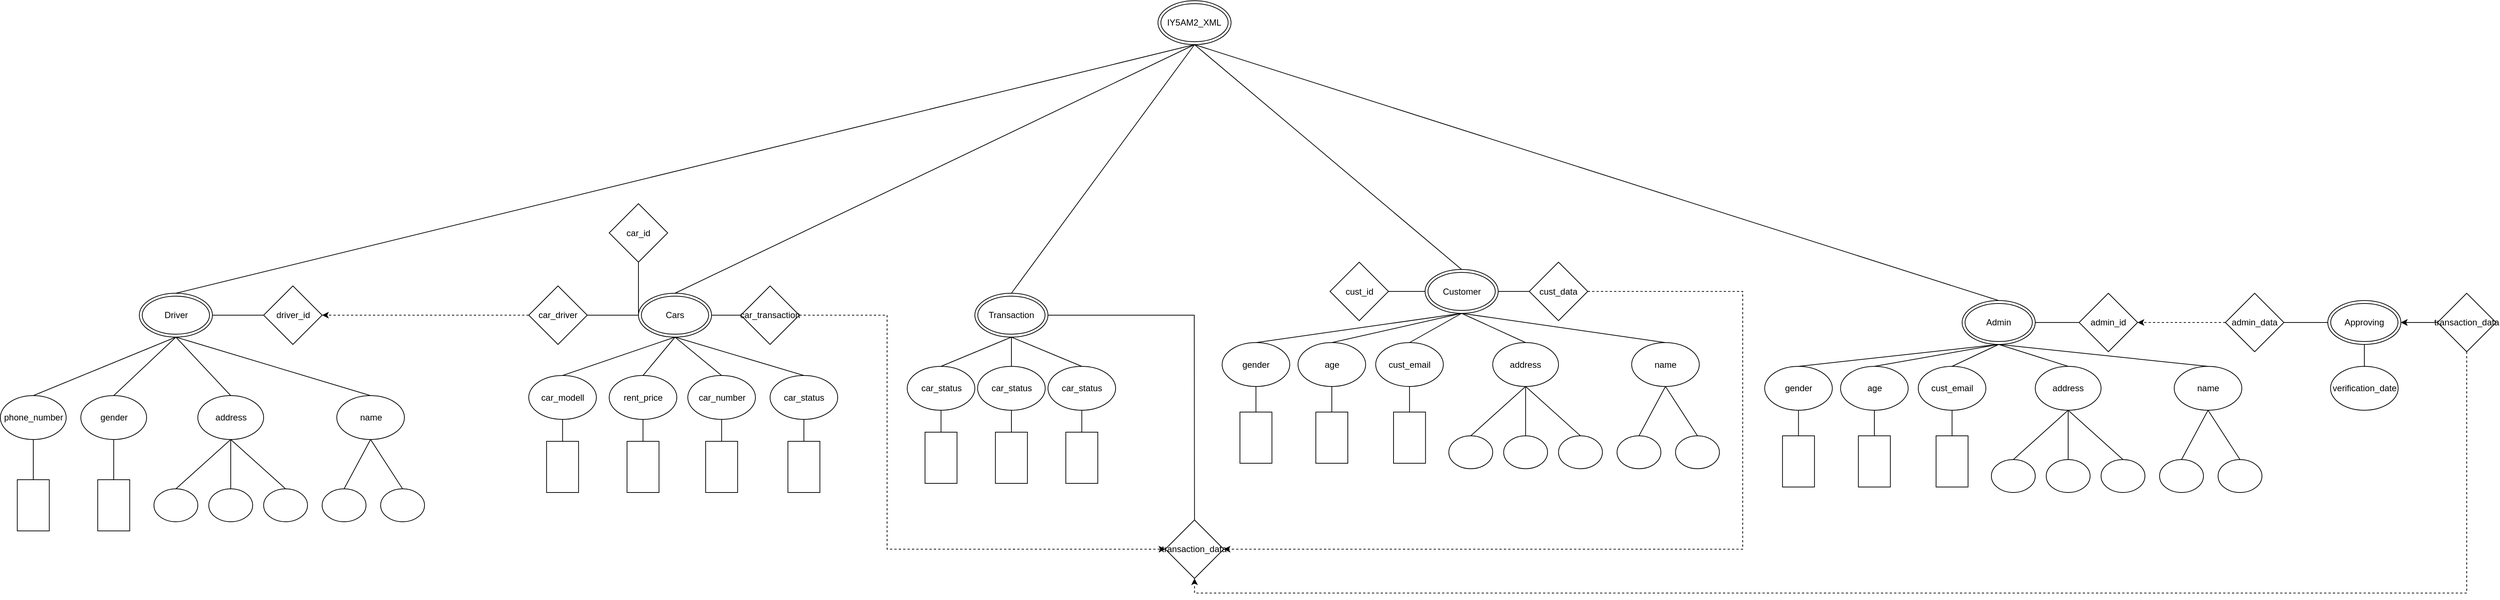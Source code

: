 <mxfile version="22.0.8" type="device">
  <diagram name="1 oldal" id="1VU_W7MMBEGvv-ph0R7t">
    <mxGraphModel dx="2607" dy="1455" grid="1" gridSize="10" guides="1" tooltips="1" connect="1" arrows="1" fold="1" page="1" pageScale="1" pageWidth="1800" pageHeight="1500" math="0" shadow="0">
      <root>
        <mxCell id="0" />
        <mxCell id="1" parent="0" />
        <mxCell id="7nE0LP9qghIU5HuD1sIE-1" value="IY5AM2_XML" style="ellipse;shape=doubleEllipse;whiteSpace=wrap;html=1;" vertex="1" parent="1">
          <mxGeometry x="1650.38" y="40" width="100" height="60" as="geometry" />
        </mxCell>
        <mxCell id="7nE0LP9qghIU5HuD1sIE-2" value="Cars" style="ellipse;shape=doubleEllipse;whiteSpace=wrap;html=1;" vertex="1" parent="1">
          <mxGeometry x="940" y="440" width="100" height="60" as="geometry" />
        </mxCell>
        <mxCell id="7nE0LP9qghIU5HuD1sIE-3" value="Driver" style="ellipse;shape=doubleEllipse;whiteSpace=wrap;html=1;" vertex="1" parent="1">
          <mxGeometry x="257.5" y="440" width="100" height="60" as="geometry" />
        </mxCell>
        <mxCell id="7nE0LP9qghIU5HuD1sIE-4" value="Transaction" style="ellipse;shape=doubleEllipse;whiteSpace=wrap;html=1;" vertex="1" parent="1">
          <mxGeometry x="1400" y="440" width="100" height="60" as="geometry" />
        </mxCell>
        <mxCell id="7nE0LP9qghIU5HuD1sIE-5" value="Admin" style="ellipse;shape=doubleEllipse;whiteSpace=wrap;html=1;" vertex="1" parent="1">
          <mxGeometry x="2750" y="450" width="100" height="60" as="geometry" />
        </mxCell>
        <mxCell id="7nE0LP9qghIU5HuD1sIE-6" value="Customer" style="ellipse;shape=doubleEllipse;whiteSpace=wrap;html=1;" vertex="1" parent="1">
          <mxGeometry x="2015.62" y="407.5" width="100" height="60" as="geometry" />
        </mxCell>
        <mxCell id="7nE0LP9qghIU5HuD1sIE-8" value="phone_number" style="ellipse;whiteSpace=wrap;html=1;" vertex="1" parent="1">
          <mxGeometry x="67.5" y="580" width="90" height="60" as="geometry" />
        </mxCell>
        <mxCell id="7nE0LP9qghIU5HuD1sIE-9" value="gender" style="ellipse;whiteSpace=wrap;html=1;" vertex="1" parent="1">
          <mxGeometry x="177.5" y="580" width="90" height="60" as="geometry" />
        </mxCell>
        <mxCell id="7nE0LP9qghIU5HuD1sIE-10" value="address" style="ellipse;whiteSpace=wrap;html=1;" vertex="1" parent="1">
          <mxGeometry x="337.5" y="580" width="90" height="60" as="geometry" />
        </mxCell>
        <mxCell id="7nE0LP9qghIU5HuD1sIE-11" value="name" style="ellipse;whiteSpace=wrap;html=1;" vertex="1" parent="1">
          <mxGeometry x="527.5" y="580" width="92.5" height="60" as="geometry" />
        </mxCell>
        <mxCell id="7nE0LP9qghIU5HuD1sIE-12" value="" style="endArrow=none;html=1;rounded=0;entryX=0.5;entryY=1;entryDx=0;entryDy=0;exitX=0.5;exitY=0;exitDx=0;exitDy=0;" edge="1" parent="1" source="7nE0LP9qghIU5HuD1sIE-8" target="7nE0LP9qghIU5HuD1sIE-3">
          <mxGeometry width="50" height="50" relative="1" as="geometry">
            <mxPoint x="377.5" y="710" as="sourcePoint" />
            <mxPoint x="427.5" y="660" as="targetPoint" />
          </mxGeometry>
        </mxCell>
        <mxCell id="7nE0LP9qghIU5HuD1sIE-13" value="" style="endArrow=none;html=1;rounded=0;entryX=0.5;entryY=1;entryDx=0;entryDy=0;exitX=0.5;exitY=0;exitDx=0;exitDy=0;" edge="1" parent="1" source="7nE0LP9qghIU5HuD1sIE-9" target="7nE0LP9qghIU5HuD1sIE-3">
          <mxGeometry width="50" height="50" relative="1" as="geometry">
            <mxPoint x="377.5" y="710" as="sourcePoint" />
            <mxPoint x="427.5" y="660" as="targetPoint" />
          </mxGeometry>
        </mxCell>
        <mxCell id="7nE0LP9qghIU5HuD1sIE-14" value="" style="endArrow=none;html=1;rounded=0;exitX=0;exitY=0.5;exitDx=0;exitDy=0;entryX=0.5;entryY=1;entryDx=0;entryDy=0;" edge="1" parent="1" source="7nE0LP9qghIU5HuD1sIE-15" target="7nE0LP9qghIU5HuD1sIE-8">
          <mxGeometry width="50" height="50" relative="1" as="geometry">
            <mxPoint x="367.5" y="430" as="sourcePoint" />
            <mxPoint x="417.5" y="380" as="targetPoint" />
          </mxGeometry>
        </mxCell>
        <mxCell id="7nE0LP9qghIU5HuD1sIE-15" value="" style="rounded=0;whiteSpace=wrap;html=1;direction=south;" vertex="1" parent="1">
          <mxGeometry x="90.63" y="695" width="43.75" height="70" as="geometry" />
        </mxCell>
        <mxCell id="7nE0LP9qghIU5HuD1sIE-16" value="" style="rounded=0;whiteSpace=wrap;html=1;direction=south;" vertex="1" parent="1">
          <mxGeometry x="200.63" y="695" width="43.75" height="70" as="geometry" />
        </mxCell>
        <mxCell id="7nE0LP9qghIU5HuD1sIE-17" value="" style="endArrow=none;html=1;rounded=0;entryX=0.5;entryY=1;entryDx=0;entryDy=0;exitX=0;exitY=0.5;exitDx=0;exitDy=0;" edge="1" parent="1" source="7nE0LP9qghIU5HuD1sIE-16" target="7nE0LP9qghIU5HuD1sIE-9">
          <mxGeometry width="50" height="50" relative="1" as="geometry">
            <mxPoint x="217.5" y="700" as="sourcePoint" />
            <mxPoint x="267.5" y="680" as="targetPoint" />
          </mxGeometry>
        </mxCell>
        <mxCell id="7nE0LP9qghIU5HuD1sIE-18" value="" style="ellipse;whiteSpace=wrap;html=1;" vertex="1" parent="1">
          <mxGeometry x="277.5" y="707.5" width="60" height="45" as="geometry" />
        </mxCell>
        <mxCell id="7nE0LP9qghIU5HuD1sIE-19" value="" style="ellipse;whiteSpace=wrap;html=1;" vertex="1" parent="1">
          <mxGeometry x="427.5" y="707.5" width="60" height="45" as="geometry" />
        </mxCell>
        <mxCell id="7nE0LP9qghIU5HuD1sIE-20" value="" style="ellipse;whiteSpace=wrap;html=1;" vertex="1" parent="1">
          <mxGeometry x="507.5" y="707.5" width="60" height="45" as="geometry" />
        </mxCell>
        <mxCell id="7nE0LP9qghIU5HuD1sIE-21" value="" style="ellipse;whiteSpace=wrap;html=1;" vertex="1" parent="1">
          <mxGeometry x="587.5" y="707.5" width="60" height="45" as="geometry" />
        </mxCell>
        <mxCell id="7nE0LP9qghIU5HuD1sIE-23" value="" style="endArrow=none;html=1;rounded=0;entryX=0.5;entryY=1;entryDx=0;entryDy=0;exitX=0.5;exitY=0;exitDx=0;exitDy=0;" edge="1" parent="1" source="7nE0LP9qghIU5HuD1sIE-18" target="7nE0LP9qghIU5HuD1sIE-10">
          <mxGeometry width="50" height="50" relative="1" as="geometry">
            <mxPoint x="437.5" y="800" as="sourcePoint" />
            <mxPoint x="487.5" y="750" as="targetPoint" />
          </mxGeometry>
        </mxCell>
        <mxCell id="7nE0LP9qghIU5HuD1sIE-24" value="driver_id" style="rhombus;whiteSpace=wrap;html=1;" vertex="1" parent="1">
          <mxGeometry x="427.5" y="430" width="80" height="80" as="geometry" />
        </mxCell>
        <mxCell id="7nE0LP9qghIU5HuD1sIE-26" value="" style="endArrow=none;html=1;rounded=0;entryX=0.5;entryY=1;entryDx=0;entryDy=0;exitX=0.5;exitY=0;exitDx=0;exitDy=0;" edge="1" parent="1" source="7nE0LP9qghIU5HuD1sIE-19" target="7nE0LP9qghIU5HuD1sIE-10">
          <mxGeometry width="50" height="50" relative="1" as="geometry">
            <mxPoint x="407.5" y="680" as="sourcePoint" />
            <mxPoint x="457.5" y="630" as="targetPoint" />
          </mxGeometry>
        </mxCell>
        <mxCell id="7nE0LP9qghIU5HuD1sIE-27" value="" style="endArrow=none;html=1;rounded=0;entryX=0.5;entryY=1;entryDx=0;entryDy=0;exitX=0.5;exitY=0;exitDx=0;exitDy=0;" edge="1" parent="1" source="7nE0LP9qghIU5HuD1sIE-33" target="7nE0LP9qghIU5HuD1sIE-10">
          <mxGeometry width="50" height="50" relative="1" as="geometry">
            <mxPoint x="367.5" y="820" as="sourcePoint" />
            <mxPoint x="457.5" y="630" as="targetPoint" />
          </mxGeometry>
        </mxCell>
        <mxCell id="7nE0LP9qghIU5HuD1sIE-28" value="" style="endArrow=none;html=1;rounded=0;entryX=0.5;entryY=1;entryDx=0;entryDy=0;exitX=0.5;exitY=0;exitDx=0;exitDy=0;" edge="1" parent="1" source="7nE0LP9qghIU5HuD1sIE-20" target="7nE0LP9qghIU5HuD1sIE-11">
          <mxGeometry width="50" height="50" relative="1" as="geometry">
            <mxPoint x="387.5" y="680" as="sourcePoint" />
            <mxPoint x="437.5" y="630" as="targetPoint" />
          </mxGeometry>
        </mxCell>
        <mxCell id="7nE0LP9qghIU5HuD1sIE-29" value="" style="endArrow=none;html=1;rounded=0;entryX=0.5;entryY=1;entryDx=0;entryDy=0;exitX=0.5;exitY=0;exitDx=0;exitDy=0;" edge="1" parent="1" source="7nE0LP9qghIU5HuD1sIE-21" target="7nE0LP9qghIU5HuD1sIE-11">
          <mxGeometry width="50" height="50" relative="1" as="geometry">
            <mxPoint x="387.5" y="680" as="sourcePoint" />
            <mxPoint x="577.5" y="660" as="targetPoint" />
          </mxGeometry>
        </mxCell>
        <mxCell id="7nE0LP9qghIU5HuD1sIE-30" value="" style="endArrow=none;html=1;rounded=0;entryX=0.5;entryY=1;entryDx=0;entryDy=0;exitX=0.5;exitY=0;exitDx=0;exitDy=0;" edge="1" parent="1" source="7nE0LP9qghIU5HuD1sIE-10" target="7nE0LP9qghIU5HuD1sIE-3">
          <mxGeometry width="50" height="50" relative="1" as="geometry">
            <mxPoint x="367.5" y="670" as="sourcePoint" />
            <mxPoint x="417.5" y="620" as="targetPoint" />
          </mxGeometry>
        </mxCell>
        <mxCell id="7nE0LP9qghIU5HuD1sIE-31" value="" style="endArrow=none;html=1;rounded=0;entryX=0.5;entryY=0;entryDx=0;entryDy=0;exitX=0.5;exitY=1;exitDx=0;exitDy=0;" edge="1" parent="1" source="7nE0LP9qghIU5HuD1sIE-3" target="7nE0LP9qghIU5HuD1sIE-11">
          <mxGeometry width="50" height="50" relative="1" as="geometry">
            <mxPoint x="377.5" y="680" as="sourcePoint" />
            <mxPoint x="427.5" y="630" as="targetPoint" />
          </mxGeometry>
        </mxCell>
        <mxCell id="7nE0LP9qghIU5HuD1sIE-32" value="" style="endArrow=none;html=1;rounded=0;entryX=1;entryY=0.5;entryDx=0;entryDy=0;exitX=0;exitY=0.5;exitDx=0;exitDy=0;" edge="1" parent="1" source="7nE0LP9qghIU5HuD1sIE-24" target="7nE0LP9qghIU5HuD1sIE-3">
          <mxGeometry width="50" height="50" relative="1" as="geometry">
            <mxPoint x="387.5" y="690" as="sourcePoint" />
            <mxPoint x="437.5" y="640" as="targetPoint" />
          </mxGeometry>
        </mxCell>
        <mxCell id="7nE0LP9qghIU5HuD1sIE-33" value="" style="ellipse;whiteSpace=wrap;html=1;" vertex="1" parent="1">
          <mxGeometry x="352.5" y="707.5" width="60" height="45" as="geometry" />
        </mxCell>
        <mxCell id="7nE0LP9qghIU5HuD1sIE-35" value="car_modell" style="ellipse;whiteSpace=wrap;html=1;" vertex="1" parent="1">
          <mxGeometry x="790" y="552.5" width="92.5" height="60" as="geometry" />
        </mxCell>
        <mxCell id="7nE0LP9qghIU5HuD1sIE-36" value="rent_price" style="ellipse;whiteSpace=wrap;html=1;" vertex="1" parent="1">
          <mxGeometry x="900" y="552.5" width="92.5" height="60" as="geometry" />
        </mxCell>
        <mxCell id="7nE0LP9qghIU5HuD1sIE-37" value="car_number" style="ellipse;whiteSpace=wrap;html=1;" vertex="1" parent="1">
          <mxGeometry x="1007.5" y="552.5" width="92.5" height="60" as="geometry" />
        </mxCell>
        <mxCell id="7nE0LP9qghIU5HuD1sIE-38" value="car_status" style="ellipse;whiteSpace=wrap;html=1;" vertex="1" parent="1">
          <mxGeometry x="1120" y="552.5" width="92.5" height="60" as="geometry" />
        </mxCell>
        <mxCell id="7nE0LP9qghIU5HuD1sIE-39" value="car_id" style="rhombus;whiteSpace=wrap;html=1;" vertex="1" parent="1">
          <mxGeometry x="900" y="317.5" width="80" height="80" as="geometry" />
        </mxCell>
        <mxCell id="7nE0LP9qghIU5HuD1sIE-40" value="" style="endArrow=none;html=1;rounded=0;entryX=0.5;entryY=1;entryDx=0;entryDy=0;exitX=0;exitY=0.5;exitDx=0;exitDy=0;" edge="1" parent="1" source="7nE0LP9qghIU5HuD1sIE-2" target="7nE0LP9qghIU5HuD1sIE-39">
          <mxGeometry width="50" height="50" relative="1" as="geometry">
            <mxPoint x="950" y="590" as="sourcePoint" />
            <mxPoint x="1000" y="540" as="targetPoint" />
          </mxGeometry>
        </mxCell>
        <mxCell id="7nE0LP9qghIU5HuD1sIE-41" value="" style="endArrow=none;html=1;rounded=0;entryX=0.5;entryY=1;entryDx=0;entryDy=0;exitX=0.5;exitY=0;exitDx=0;exitDy=0;" edge="1" parent="1" source="7nE0LP9qghIU5HuD1sIE-35" target="7nE0LP9qghIU5HuD1sIE-2">
          <mxGeometry width="50" height="50" relative="1" as="geometry">
            <mxPoint x="950" y="590" as="sourcePoint" />
            <mxPoint x="1000" y="540" as="targetPoint" />
          </mxGeometry>
        </mxCell>
        <mxCell id="7nE0LP9qghIU5HuD1sIE-42" value="" style="endArrow=none;html=1;rounded=0;entryX=0.5;entryY=1;entryDx=0;entryDy=0;exitX=0.5;exitY=0;exitDx=0;exitDy=0;" edge="1" parent="1" source="7nE0LP9qghIU5HuD1sIE-36" target="7nE0LP9qghIU5HuD1sIE-2">
          <mxGeometry width="50" height="50" relative="1" as="geometry">
            <mxPoint x="950" y="590" as="sourcePoint" />
            <mxPoint x="1000" y="540" as="targetPoint" />
          </mxGeometry>
        </mxCell>
        <mxCell id="7nE0LP9qghIU5HuD1sIE-43" value="" style="endArrow=none;html=1;rounded=0;entryX=0.5;entryY=1;entryDx=0;entryDy=0;exitX=0.5;exitY=0;exitDx=0;exitDy=0;" edge="1" parent="1" source="7nE0LP9qghIU5HuD1sIE-37" target="7nE0LP9qghIU5HuD1sIE-2">
          <mxGeometry width="50" height="50" relative="1" as="geometry">
            <mxPoint x="950" y="590" as="sourcePoint" />
            <mxPoint x="1000" y="540" as="targetPoint" />
          </mxGeometry>
        </mxCell>
        <mxCell id="7nE0LP9qghIU5HuD1sIE-44" value="" style="endArrow=none;html=1;rounded=0;entryX=0.5;entryY=1;entryDx=0;entryDy=0;exitX=0.5;exitY=0;exitDx=0;exitDy=0;" edge="1" parent="1" source="7nE0LP9qghIU5HuD1sIE-38" target="7nE0LP9qghIU5HuD1sIE-2">
          <mxGeometry width="50" height="50" relative="1" as="geometry">
            <mxPoint x="950" y="590" as="sourcePoint" />
            <mxPoint x="1000" y="540" as="targetPoint" />
          </mxGeometry>
        </mxCell>
        <mxCell id="7nE0LP9qghIU5HuD1sIE-46" value="car_status" style="ellipse;whiteSpace=wrap;html=1;" vertex="1" parent="1">
          <mxGeometry x="1307.5" y="540" width="92.5" height="60" as="geometry" />
        </mxCell>
        <mxCell id="7nE0LP9qghIU5HuD1sIE-47" value="car_status" style="ellipse;whiteSpace=wrap;html=1;" vertex="1" parent="1">
          <mxGeometry x="1403.75" y="540" width="92.5" height="60" as="geometry" />
        </mxCell>
        <mxCell id="7nE0LP9qghIU5HuD1sIE-48" value="car_status" style="ellipse;whiteSpace=wrap;html=1;" vertex="1" parent="1">
          <mxGeometry x="1500" y="540" width="92.5" height="60" as="geometry" />
        </mxCell>
        <mxCell id="7nE0LP9qghIU5HuD1sIE-49" value="" style="endArrow=none;html=1;rounded=0;entryX=0.5;entryY=1;entryDx=0;entryDy=0;exitX=0.5;exitY=0;exitDx=0;exitDy=0;" edge="1" parent="1" source="7nE0LP9qghIU5HuD1sIE-46" target="7nE0LP9qghIU5HuD1sIE-4">
          <mxGeometry width="50" height="50" relative="1" as="geometry">
            <mxPoint x="1350" y="590" as="sourcePoint" />
            <mxPoint x="1400" y="540" as="targetPoint" />
          </mxGeometry>
        </mxCell>
        <mxCell id="7nE0LP9qghIU5HuD1sIE-50" value="" style="endArrow=none;html=1;rounded=0;entryX=0.5;entryY=1;entryDx=0;entryDy=0;exitX=0.5;exitY=0;exitDx=0;exitDy=0;" edge="1" parent="1" source="7nE0LP9qghIU5HuD1sIE-47" target="7nE0LP9qghIU5HuD1sIE-4">
          <mxGeometry width="50" height="50" relative="1" as="geometry">
            <mxPoint x="1350" y="590" as="sourcePoint" />
            <mxPoint x="1400" y="540" as="targetPoint" />
          </mxGeometry>
        </mxCell>
        <mxCell id="7nE0LP9qghIU5HuD1sIE-51" value="" style="endArrow=none;html=1;rounded=0;entryX=0.5;entryY=1;entryDx=0;entryDy=0;exitX=0.5;exitY=0;exitDx=0;exitDy=0;" edge="1" parent="1" source="7nE0LP9qghIU5HuD1sIE-48" target="7nE0LP9qghIU5HuD1sIE-4">
          <mxGeometry width="50" height="50" relative="1" as="geometry">
            <mxPoint x="1350" y="590" as="sourcePoint" />
            <mxPoint x="1400" y="540" as="targetPoint" />
          </mxGeometry>
        </mxCell>
        <mxCell id="7nE0LP9qghIU5HuD1sIE-52" value="transaction_data" style="rhombus;whiteSpace=wrap;html=1;" vertex="1" parent="1">
          <mxGeometry x="1660.38" y="750" width="80" height="80" as="geometry" />
        </mxCell>
        <mxCell id="7nE0LP9qghIU5HuD1sIE-53" value="" style="endArrow=none;html=1;rounded=0;entryX=1;entryY=0.5;entryDx=0;entryDy=0;exitX=0.5;exitY=0;exitDx=0;exitDy=0;" edge="1" parent="1" source="7nE0LP9qghIU5HuD1sIE-52" target="7nE0LP9qghIU5HuD1sIE-4">
          <mxGeometry width="50" height="50" relative="1" as="geometry">
            <mxPoint x="1260" y="570" as="sourcePoint" />
            <mxPoint x="1310" y="520" as="targetPoint" />
            <Array as="points">
              <mxPoint x="1700" y="470" />
            </Array>
          </mxGeometry>
        </mxCell>
        <mxCell id="7nE0LP9qghIU5HuD1sIE-54" value="cust_id" style="rhombus;whiteSpace=wrap;html=1;" vertex="1" parent="1">
          <mxGeometry x="1885.62" y="397.5" width="80" height="80" as="geometry" />
        </mxCell>
        <mxCell id="7nE0LP9qghIU5HuD1sIE-55" value="" style="endArrow=none;html=1;rounded=0;entryX=0;entryY=0.5;entryDx=0;entryDy=0;exitX=1;exitY=0.5;exitDx=0;exitDy=0;" edge="1" parent="1" source="7nE0LP9qghIU5HuD1sIE-54" target="7nE0LP9qghIU5HuD1sIE-6">
          <mxGeometry width="50" height="50" relative="1" as="geometry">
            <mxPoint x="1645.62" y="497.5" as="sourcePoint" />
            <mxPoint x="1695.62" y="447.5" as="targetPoint" />
          </mxGeometry>
        </mxCell>
        <mxCell id="7nE0LP9qghIU5HuD1sIE-57" value="age" style="ellipse;whiteSpace=wrap;html=1;" vertex="1" parent="1">
          <mxGeometry x="1841.87" y="507.5" width="92.5" height="60" as="geometry" />
        </mxCell>
        <mxCell id="7nE0LP9qghIU5HuD1sIE-58" value="gender" style="ellipse;whiteSpace=wrap;html=1;" vertex="1" parent="1">
          <mxGeometry x="1738.13" y="507.5" width="92.5" height="60" as="geometry" />
        </mxCell>
        <mxCell id="7nE0LP9qghIU5HuD1sIE-59" value="cust_email" style="ellipse;whiteSpace=wrap;html=1;" vertex="1" parent="1">
          <mxGeometry x="1948.12" y="507.5" width="92.5" height="60" as="geometry" />
        </mxCell>
        <mxCell id="7nE0LP9qghIU5HuD1sIE-60" value="address" style="ellipse;whiteSpace=wrap;html=1;" vertex="1" parent="1">
          <mxGeometry x="2108.12" y="507.5" width="90" height="60" as="geometry" />
        </mxCell>
        <mxCell id="7nE0LP9qghIU5HuD1sIE-61" value="name" style="ellipse;whiteSpace=wrap;html=1;" vertex="1" parent="1">
          <mxGeometry x="2298.12" y="507.5" width="92.5" height="60" as="geometry" />
        </mxCell>
        <mxCell id="7nE0LP9qghIU5HuD1sIE-62" value="" style="ellipse;whiteSpace=wrap;html=1;" vertex="1" parent="1">
          <mxGeometry x="2048.12" y="635" width="60" height="45" as="geometry" />
        </mxCell>
        <mxCell id="7nE0LP9qghIU5HuD1sIE-63" value="" style="ellipse;whiteSpace=wrap;html=1;" vertex="1" parent="1">
          <mxGeometry x="2198.12" y="635" width="60" height="45" as="geometry" />
        </mxCell>
        <mxCell id="7nE0LP9qghIU5HuD1sIE-64" value="" style="ellipse;whiteSpace=wrap;html=1;" vertex="1" parent="1">
          <mxGeometry x="2278.12" y="635" width="60" height="45" as="geometry" />
        </mxCell>
        <mxCell id="7nE0LP9qghIU5HuD1sIE-65" value="" style="ellipse;whiteSpace=wrap;html=1;" vertex="1" parent="1">
          <mxGeometry x="2358.12" y="635" width="60" height="45" as="geometry" />
        </mxCell>
        <mxCell id="7nE0LP9qghIU5HuD1sIE-66" value="" style="endArrow=none;html=1;rounded=0;entryX=0.5;entryY=1;entryDx=0;entryDy=0;exitX=0.5;exitY=0;exitDx=0;exitDy=0;" edge="1" parent="1" source="7nE0LP9qghIU5HuD1sIE-62" target="7nE0LP9qghIU5HuD1sIE-60">
          <mxGeometry width="50" height="50" relative="1" as="geometry">
            <mxPoint x="2168.12" y="727.5" as="sourcePoint" />
            <mxPoint x="2218.12" y="677.5" as="targetPoint" />
          </mxGeometry>
        </mxCell>
        <mxCell id="7nE0LP9qghIU5HuD1sIE-67" value="" style="endArrow=none;html=1;rounded=0;entryX=0.5;entryY=1;entryDx=0;entryDy=0;exitX=0.5;exitY=0;exitDx=0;exitDy=0;" edge="1" parent="1" source="7nE0LP9qghIU5HuD1sIE-63" target="7nE0LP9qghIU5HuD1sIE-60">
          <mxGeometry width="50" height="50" relative="1" as="geometry">
            <mxPoint x="2178.12" y="607.5" as="sourcePoint" />
            <mxPoint x="2228.12" y="557.5" as="targetPoint" />
          </mxGeometry>
        </mxCell>
        <mxCell id="7nE0LP9qghIU5HuD1sIE-68" value="" style="endArrow=none;html=1;rounded=0;entryX=0.5;entryY=1;entryDx=0;entryDy=0;exitX=0.5;exitY=0;exitDx=0;exitDy=0;" edge="1" parent="1" source="7nE0LP9qghIU5HuD1sIE-71" target="7nE0LP9qghIU5HuD1sIE-60">
          <mxGeometry width="50" height="50" relative="1" as="geometry">
            <mxPoint x="2138.12" y="747.5" as="sourcePoint" />
            <mxPoint x="2228.12" y="557.5" as="targetPoint" />
          </mxGeometry>
        </mxCell>
        <mxCell id="7nE0LP9qghIU5HuD1sIE-69" value="" style="endArrow=none;html=1;rounded=0;entryX=0.5;entryY=1;entryDx=0;entryDy=0;exitX=0.5;exitY=0;exitDx=0;exitDy=0;" edge="1" parent="1" source="7nE0LP9qghIU5HuD1sIE-64" target="7nE0LP9qghIU5HuD1sIE-61">
          <mxGeometry width="50" height="50" relative="1" as="geometry">
            <mxPoint x="2158.12" y="607.5" as="sourcePoint" />
            <mxPoint x="2208.12" y="557.5" as="targetPoint" />
          </mxGeometry>
        </mxCell>
        <mxCell id="7nE0LP9qghIU5HuD1sIE-70" value="" style="endArrow=none;html=1;rounded=0;entryX=0.5;entryY=1;entryDx=0;entryDy=0;exitX=0.5;exitY=0;exitDx=0;exitDy=0;" edge="1" parent="1" source="7nE0LP9qghIU5HuD1sIE-65" target="7nE0LP9qghIU5HuD1sIE-61">
          <mxGeometry width="50" height="50" relative="1" as="geometry">
            <mxPoint x="2158.12" y="607.5" as="sourcePoint" />
            <mxPoint x="2348.12" y="587.5" as="targetPoint" />
          </mxGeometry>
        </mxCell>
        <mxCell id="7nE0LP9qghIU5HuD1sIE-71" value="" style="ellipse;whiteSpace=wrap;html=1;" vertex="1" parent="1">
          <mxGeometry x="2123.12" y="635" width="60" height="45" as="geometry" />
        </mxCell>
        <mxCell id="7nE0LP9qghIU5HuD1sIE-72" value="" style="endArrow=none;html=1;rounded=0;entryX=0.5;entryY=1;entryDx=0;entryDy=0;exitX=0.5;exitY=0;exitDx=0;exitDy=0;" edge="1" parent="1" source="7nE0LP9qghIU5HuD1sIE-58" target="7nE0LP9qghIU5HuD1sIE-6">
          <mxGeometry width="50" height="50" relative="1" as="geometry">
            <mxPoint x="1784" y="510" as="sourcePoint" />
            <mxPoint x="2235.62" y="557.5" as="targetPoint" />
          </mxGeometry>
        </mxCell>
        <mxCell id="7nE0LP9qghIU5HuD1sIE-73" value="" style="endArrow=none;html=1;rounded=0;entryX=0.5;entryY=1;entryDx=0;entryDy=0;exitX=0.5;exitY=0;exitDx=0;exitDy=0;" edge="1" parent="1" source="7nE0LP9qghIU5HuD1sIE-57" target="7nE0LP9qghIU5HuD1sIE-6">
          <mxGeometry width="50" height="50" relative="1" as="geometry">
            <mxPoint x="2185.62" y="607.5" as="sourcePoint" />
            <mxPoint x="2235.62" y="557.5" as="targetPoint" />
          </mxGeometry>
        </mxCell>
        <mxCell id="7nE0LP9qghIU5HuD1sIE-74" value="" style="endArrow=none;html=1;rounded=0;entryX=0.5;entryY=1;entryDx=0;entryDy=0;exitX=0.5;exitY=0;exitDx=0;exitDy=0;" edge="1" parent="1" source="7nE0LP9qghIU5HuD1sIE-59" target="7nE0LP9qghIU5HuD1sIE-6">
          <mxGeometry width="50" height="50" relative="1" as="geometry">
            <mxPoint x="2185.62" y="607.5" as="sourcePoint" />
            <mxPoint x="2235.62" y="557.5" as="targetPoint" />
          </mxGeometry>
        </mxCell>
        <mxCell id="7nE0LP9qghIU5HuD1sIE-75" value="" style="endArrow=none;html=1;rounded=0;exitX=0.5;exitY=0;exitDx=0;exitDy=0;entryX=0.5;entryY=1;entryDx=0;entryDy=0;" edge="1" parent="1" source="7nE0LP9qghIU5HuD1sIE-60" target="7nE0LP9qghIU5HuD1sIE-6">
          <mxGeometry width="50" height="50" relative="1" as="geometry">
            <mxPoint x="2148.12" y="667.5" as="sourcePoint" />
            <mxPoint x="2198.12" y="617.5" as="targetPoint" />
          </mxGeometry>
        </mxCell>
        <mxCell id="7nE0LP9qghIU5HuD1sIE-76" value="" style="endArrow=none;html=1;rounded=0;entryX=0.5;entryY=1;entryDx=0;entryDy=0;exitX=0.5;exitY=0;exitDx=0;exitDy=0;" edge="1" parent="1" source="7nE0LP9qghIU5HuD1sIE-61" target="7nE0LP9qghIU5HuD1sIE-6">
          <mxGeometry width="50" height="50" relative="1" as="geometry">
            <mxPoint x="2148.12" y="667.5" as="sourcePoint" />
            <mxPoint x="2198.12" y="617.5" as="targetPoint" />
          </mxGeometry>
        </mxCell>
        <mxCell id="7nE0LP9qghIU5HuD1sIE-77" value="" style="rounded=0;whiteSpace=wrap;html=1;direction=south;" vertex="1" parent="1">
          <mxGeometry x="814.37" y="642.5" width="43.75" height="70" as="geometry" />
        </mxCell>
        <mxCell id="7nE0LP9qghIU5HuD1sIE-78" value="" style="rounded=0;whiteSpace=wrap;html=1;direction=south;" vertex="1" parent="1">
          <mxGeometry x="924.38" y="642.5" width="43.75" height="70" as="geometry" />
        </mxCell>
        <mxCell id="7nE0LP9qghIU5HuD1sIE-79" value="" style="rounded=0;whiteSpace=wrap;html=1;direction=south;" vertex="1" parent="1">
          <mxGeometry x="1031.88" y="642.5" width="43.75" height="70" as="geometry" />
        </mxCell>
        <mxCell id="7nE0LP9qghIU5HuD1sIE-80" value="" style="rounded=0;whiteSpace=wrap;html=1;direction=south;" vertex="1" parent="1">
          <mxGeometry x="1144.38" y="642.5" width="43.75" height="70" as="geometry" />
        </mxCell>
        <mxCell id="7nE0LP9qghIU5HuD1sIE-81" value="" style="rounded=0;whiteSpace=wrap;html=1;direction=south;" vertex="1" parent="1">
          <mxGeometry x="1331.88" y="630" width="43.75" height="70" as="geometry" />
        </mxCell>
        <mxCell id="7nE0LP9qghIU5HuD1sIE-82" value="" style="rounded=0;whiteSpace=wrap;html=1;direction=south;" vertex="1" parent="1">
          <mxGeometry x="1428.13" y="630" width="43.75" height="70" as="geometry" />
        </mxCell>
        <mxCell id="7nE0LP9qghIU5HuD1sIE-83" value="" style="rounded=0;whiteSpace=wrap;html=1;direction=south;" vertex="1" parent="1">
          <mxGeometry x="1524.38" y="630" width="43.75" height="70" as="geometry" />
        </mxCell>
        <mxCell id="7nE0LP9qghIU5HuD1sIE-84" value="" style="endArrow=none;html=1;rounded=0;entryX=0.5;entryY=1;entryDx=0;entryDy=0;exitX=0;exitY=0.5;exitDx=0;exitDy=0;" edge="1" parent="1" source="7nE0LP9qghIU5HuD1sIE-77" target="7nE0LP9qghIU5HuD1sIE-35">
          <mxGeometry width="50" height="50" relative="1" as="geometry">
            <mxPoint x="980" y="812.5" as="sourcePoint" />
            <mxPoint x="1030" y="762.5" as="targetPoint" />
          </mxGeometry>
        </mxCell>
        <mxCell id="7nE0LP9qghIU5HuD1sIE-85" value="" style="endArrow=none;html=1;rounded=0;entryX=0.5;entryY=1;entryDx=0;entryDy=0;exitX=0;exitY=0.5;exitDx=0;exitDy=0;" edge="1" parent="1" source="7nE0LP9qghIU5HuD1sIE-78" target="7nE0LP9qghIU5HuD1sIE-36">
          <mxGeometry width="50" height="50" relative="1" as="geometry">
            <mxPoint x="990" y="822.5" as="sourcePoint" />
            <mxPoint x="1040" y="772.5" as="targetPoint" />
          </mxGeometry>
        </mxCell>
        <mxCell id="7nE0LP9qghIU5HuD1sIE-86" value="" style="endArrow=none;html=1;rounded=0;entryX=0.5;entryY=1;entryDx=0;entryDy=0;exitX=0;exitY=0.5;exitDx=0;exitDy=0;" edge="1" parent="1" source="7nE0LP9qghIU5HuD1sIE-79" target="7nE0LP9qghIU5HuD1sIE-37">
          <mxGeometry width="50" height="50" relative="1" as="geometry">
            <mxPoint x="1000" y="832.5" as="sourcePoint" />
            <mxPoint x="1050" y="782.5" as="targetPoint" />
          </mxGeometry>
        </mxCell>
        <mxCell id="7nE0LP9qghIU5HuD1sIE-87" value="" style="endArrow=none;html=1;rounded=0;entryX=0.5;entryY=1;entryDx=0;entryDy=0;exitX=0;exitY=0.5;exitDx=0;exitDy=0;" edge="1" parent="1" source="7nE0LP9qghIU5HuD1sIE-80" target="7nE0LP9qghIU5HuD1sIE-38">
          <mxGeometry width="50" height="50" relative="1" as="geometry">
            <mxPoint x="1010" y="842.5" as="sourcePoint" />
            <mxPoint x="1060" y="792.5" as="targetPoint" />
          </mxGeometry>
        </mxCell>
        <mxCell id="7nE0LP9qghIU5HuD1sIE-88" value="" style="endArrow=none;html=1;rounded=0;entryX=0.5;entryY=1;entryDx=0;entryDy=0;exitX=0;exitY=0.5;exitDx=0;exitDy=0;" edge="1" parent="1" source="7nE0LP9qghIU5HuD1sIE-81" target="7nE0LP9qghIU5HuD1sIE-46">
          <mxGeometry width="50" height="50" relative="1" as="geometry">
            <mxPoint x="1471.25" y="530" as="sourcePoint" />
            <mxPoint x="1521.25" y="480" as="targetPoint" />
          </mxGeometry>
        </mxCell>
        <mxCell id="7nE0LP9qghIU5HuD1sIE-89" value="" style="endArrow=none;html=1;rounded=0;entryX=0.5;entryY=1;entryDx=0;entryDy=0;exitX=0;exitY=0.5;exitDx=0;exitDy=0;" edge="1" parent="1" source="7nE0LP9qghIU5HuD1sIE-82" target="7nE0LP9qghIU5HuD1sIE-47">
          <mxGeometry width="50" height="50" relative="1" as="geometry">
            <mxPoint x="1481.25" y="540" as="sourcePoint" />
            <mxPoint x="1531.25" y="490" as="targetPoint" />
          </mxGeometry>
        </mxCell>
        <mxCell id="7nE0LP9qghIU5HuD1sIE-90" value="" style="endArrow=none;html=1;rounded=0;entryX=0.5;entryY=1;entryDx=0;entryDy=0;exitX=0;exitY=0.5;exitDx=0;exitDy=0;" edge="1" parent="1" source="7nE0LP9qghIU5HuD1sIE-83" target="7nE0LP9qghIU5HuD1sIE-48">
          <mxGeometry width="50" height="50" relative="1" as="geometry">
            <mxPoint x="1491.25" y="550" as="sourcePoint" />
            <mxPoint x="1541.25" y="500" as="targetPoint" />
          </mxGeometry>
        </mxCell>
        <mxCell id="7nE0LP9qghIU5HuD1sIE-91" value="" style="rounded=0;whiteSpace=wrap;html=1;direction=south;" vertex="1" parent="1">
          <mxGeometry x="1762.5" y="602.5" width="43.75" height="70" as="geometry" />
        </mxCell>
        <mxCell id="7nE0LP9qghIU5HuD1sIE-92" value="" style="rounded=0;whiteSpace=wrap;html=1;direction=south;" vertex="1" parent="1">
          <mxGeometry x="1866.25" y="602.5" width="43.75" height="70" as="geometry" />
        </mxCell>
        <mxCell id="7nE0LP9qghIU5HuD1sIE-93" value="" style="rounded=0;whiteSpace=wrap;html=1;direction=south;" vertex="1" parent="1">
          <mxGeometry x="1972.5" y="602.5" width="43.75" height="70" as="geometry" />
        </mxCell>
        <mxCell id="7nE0LP9qghIU5HuD1sIE-94" value="" style="endArrow=none;html=1;rounded=0;exitX=0;exitY=0.5;exitDx=0;exitDy=0;entryX=0.5;entryY=1;entryDx=0;entryDy=0;" edge="1" parent="1" source="7nE0LP9qghIU5HuD1sIE-91" target="7nE0LP9qghIU5HuD1sIE-58">
          <mxGeometry width="50" height="50" relative="1" as="geometry">
            <mxPoint x="1654.12" y="707.5" as="sourcePoint" />
            <mxPoint x="1750" y="590" as="targetPoint" />
          </mxGeometry>
        </mxCell>
        <mxCell id="7nE0LP9qghIU5HuD1sIE-95" value="" style="endArrow=none;html=1;rounded=0;entryX=0.5;entryY=1;entryDx=0;entryDy=0;exitX=0;exitY=0.5;exitDx=0;exitDy=0;" edge="1" parent="1" source="7nE0LP9qghIU5HuD1sIE-92" target="7nE0LP9qghIU5HuD1sIE-57">
          <mxGeometry width="50" height="50" relative="1" as="geometry">
            <mxPoint x="1664.12" y="717.5" as="sourcePoint" />
            <mxPoint x="1664.12" y="687.5" as="targetPoint" />
          </mxGeometry>
        </mxCell>
        <mxCell id="7nE0LP9qghIU5HuD1sIE-96" value="" style="endArrow=none;html=1;rounded=0;entryX=0.5;entryY=1;entryDx=0;entryDy=0;exitX=0;exitY=0.5;exitDx=0;exitDy=0;" edge="1" parent="1" source="7nE0LP9qghIU5HuD1sIE-93" target="7nE0LP9qghIU5HuD1sIE-59">
          <mxGeometry width="50" height="50" relative="1" as="geometry">
            <mxPoint x="1674.12" y="727.5" as="sourcePoint" />
            <mxPoint x="1674.12" y="697.5" as="targetPoint" />
          </mxGeometry>
        </mxCell>
        <mxCell id="7nE0LP9qghIU5HuD1sIE-97" value="age" style="ellipse;whiteSpace=wrap;html=1;" vertex="1" parent="1">
          <mxGeometry x="2583.75" y="540" width="92.5" height="60" as="geometry" />
        </mxCell>
        <mxCell id="7nE0LP9qghIU5HuD1sIE-98" value="gender" style="ellipse;whiteSpace=wrap;html=1;" vertex="1" parent="1">
          <mxGeometry x="2480" y="540" width="92.5" height="60" as="geometry" />
        </mxCell>
        <mxCell id="7nE0LP9qghIU5HuD1sIE-99" value="cust_email" style="ellipse;whiteSpace=wrap;html=1;" vertex="1" parent="1">
          <mxGeometry x="2690" y="540" width="92.5" height="60" as="geometry" />
        </mxCell>
        <mxCell id="7nE0LP9qghIU5HuD1sIE-100" value="address" style="ellipse;whiteSpace=wrap;html=1;" vertex="1" parent="1">
          <mxGeometry x="2850" y="540" width="90" height="60" as="geometry" />
        </mxCell>
        <mxCell id="7nE0LP9qghIU5HuD1sIE-101" value="name" style="ellipse;whiteSpace=wrap;html=1;" vertex="1" parent="1">
          <mxGeometry x="3040" y="540" width="92.5" height="60" as="geometry" />
        </mxCell>
        <mxCell id="7nE0LP9qghIU5HuD1sIE-102" value="" style="ellipse;whiteSpace=wrap;html=1;" vertex="1" parent="1">
          <mxGeometry x="2790" y="667.5" width="60" height="45" as="geometry" />
        </mxCell>
        <mxCell id="7nE0LP9qghIU5HuD1sIE-103" value="" style="ellipse;whiteSpace=wrap;html=1;" vertex="1" parent="1">
          <mxGeometry x="2940" y="667.5" width="60" height="45" as="geometry" />
        </mxCell>
        <mxCell id="7nE0LP9qghIU5HuD1sIE-104" value="" style="ellipse;whiteSpace=wrap;html=1;" vertex="1" parent="1">
          <mxGeometry x="3020" y="667.5" width="60" height="45" as="geometry" />
        </mxCell>
        <mxCell id="7nE0LP9qghIU5HuD1sIE-105" value="" style="ellipse;whiteSpace=wrap;html=1;" vertex="1" parent="1">
          <mxGeometry x="3100" y="667.5" width="60" height="45" as="geometry" />
        </mxCell>
        <mxCell id="7nE0LP9qghIU5HuD1sIE-106" value="" style="endArrow=none;html=1;rounded=0;entryX=0.5;entryY=1;entryDx=0;entryDy=0;exitX=0.5;exitY=0;exitDx=0;exitDy=0;" edge="1" parent="1" source="7nE0LP9qghIU5HuD1sIE-102" target="7nE0LP9qghIU5HuD1sIE-100">
          <mxGeometry width="50" height="50" relative="1" as="geometry">
            <mxPoint x="2910" y="760" as="sourcePoint" />
            <mxPoint x="2960" y="710" as="targetPoint" />
          </mxGeometry>
        </mxCell>
        <mxCell id="7nE0LP9qghIU5HuD1sIE-107" value="" style="endArrow=none;html=1;rounded=0;entryX=0.5;entryY=1;entryDx=0;entryDy=0;exitX=0.5;exitY=0;exitDx=0;exitDy=0;" edge="1" parent="1" source="7nE0LP9qghIU5HuD1sIE-103" target="7nE0LP9qghIU5HuD1sIE-100">
          <mxGeometry width="50" height="50" relative="1" as="geometry">
            <mxPoint x="2920" y="640" as="sourcePoint" />
            <mxPoint x="2970" y="590" as="targetPoint" />
          </mxGeometry>
        </mxCell>
        <mxCell id="7nE0LP9qghIU5HuD1sIE-108" value="" style="endArrow=none;html=1;rounded=0;entryX=0.5;entryY=1;entryDx=0;entryDy=0;exitX=0.5;exitY=0;exitDx=0;exitDy=0;" edge="1" parent="1" source="7nE0LP9qghIU5HuD1sIE-111" target="7nE0LP9qghIU5HuD1sIE-100">
          <mxGeometry width="50" height="50" relative="1" as="geometry">
            <mxPoint x="2880" y="780" as="sourcePoint" />
            <mxPoint x="2970" y="590" as="targetPoint" />
          </mxGeometry>
        </mxCell>
        <mxCell id="7nE0LP9qghIU5HuD1sIE-109" value="" style="endArrow=none;html=1;rounded=0;entryX=0.5;entryY=1;entryDx=0;entryDy=0;exitX=0.5;exitY=0;exitDx=0;exitDy=0;" edge="1" parent="1" source="7nE0LP9qghIU5HuD1sIE-104" target="7nE0LP9qghIU5HuD1sIE-101">
          <mxGeometry width="50" height="50" relative="1" as="geometry">
            <mxPoint x="2900" y="640" as="sourcePoint" />
            <mxPoint x="2950" y="590" as="targetPoint" />
          </mxGeometry>
        </mxCell>
        <mxCell id="7nE0LP9qghIU5HuD1sIE-110" value="" style="endArrow=none;html=1;rounded=0;entryX=0.5;entryY=1;entryDx=0;entryDy=0;exitX=0.5;exitY=0;exitDx=0;exitDy=0;" edge="1" parent="1" source="7nE0LP9qghIU5HuD1sIE-105" target="7nE0LP9qghIU5HuD1sIE-101">
          <mxGeometry width="50" height="50" relative="1" as="geometry">
            <mxPoint x="2900" y="640" as="sourcePoint" />
            <mxPoint x="3090" y="620" as="targetPoint" />
          </mxGeometry>
        </mxCell>
        <mxCell id="7nE0LP9qghIU5HuD1sIE-111" value="" style="ellipse;whiteSpace=wrap;html=1;" vertex="1" parent="1">
          <mxGeometry x="2865" y="667.5" width="60" height="45" as="geometry" />
        </mxCell>
        <mxCell id="7nE0LP9qghIU5HuD1sIE-112" value="" style="rounded=0;whiteSpace=wrap;html=1;direction=south;" vertex="1" parent="1">
          <mxGeometry x="2504.38" y="635" width="43.75" height="70" as="geometry" />
        </mxCell>
        <mxCell id="7nE0LP9qghIU5HuD1sIE-113" value="" style="rounded=0;whiteSpace=wrap;html=1;direction=south;" vertex="1" parent="1">
          <mxGeometry x="2608.13" y="635" width="43.75" height="70" as="geometry" />
        </mxCell>
        <mxCell id="7nE0LP9qghIU5HuD1sIE-114" value="" style="rounded=0;whiteSpace=wrap;html=1;direction=south;" vertex="1" parent="1">
          <mxGeometry x="2714.38" y="635" width="43.75" height="70" as="geometry" />
        </mxCell>
        <mxCell id="7nE0LP9qghIU5HuD1sIE-115" value="" style="endArrow=none;html=1;rounded=0;entryX=0.5;entryY=1;entryDx=0;entryDy=0;exitX=0;exitY=0.5;exitDx=0;exitDy=0;" edge="1" parent="1" source="7nE0LP9qghIU5HuD1sIE-112" target="7nE0LP9qghIU5HuD1sIE-98">
          <mxGeometry width="50" height="50" relative="1" as="geometry">
            <mxPoint x="2396" y="740" as="sourcePoint" />
            <mxPoint x="2396" y="710" as="targetPoint" />
          </mxGeometry>
        </mxCell>
        <mxCell id="7nE0LP9qghIU5HuD1sIE-116" value="" style="endArrow=none;html=1;rounded=0;entryX=0.5;entryY=1;entryDx=0;entryDy=0;exitX=0;exitY=0.5;exitDx=0;exitDy=0;" edge="1" parent="1" source="7nE0LP9qghIU5HuD1sIE-113" target="7nE0LP9qghIU5HuD1sIE-97">
          <mxGeometry width="50" height="50" relative="1" as="geometry">
            <mxPoint x="2406" y="750" as="sourcePoint" />
            <mxPoint x="2406" y="720" as="targetPoint" />
          </mxGeometry>
        </mxCell>
        <mxCell id="7nE0LP9qghIU5HuD1sIE-117" value="" style="endArrow=none;html=1;rounded=0;entryX=0.5;entryY=1;entryDx=0;entryDy=0;exitX=0;exitY=0.5;exitDx=0;exitDy=0;" edge="1" parent="1" source="7nE0LP9qghIU5HuD1sIE-114" target="7nE0LP9qghIU5HuD1sIE-99">
          <mxGeometry width="50" height="50" relative="1" as="geometry">
            <mxPoint x="2416" y="760" as="sourcePoint" />
            <mxPoint x="2416" y="730" as="targetPoint" />
          </mxGeometry>
        </mxCell>
        <mxCell id="7nE0LP9qghIU5HuD1sIE-118" value="" style="endArrow=none;html=1;rounded=0;entryX=0.5;entryY=1;entryDx=0;entryDy=0;exitX=0.5;exitY=0;exitDx=0;exitDy=0;" edge="1" parent="1" source="7nE0LP9qghIU5HuD1sIE-98" target="7nE0LP9qghIU5HuD1sIE-5">
          <mxGeometry width="50" height="50" relative="1" as="geometry">
            <mxPoint x="2760" y="530" as="sourcePoint" />
            <mxPoint x="2810" y="480" as="targetPoint" />
          </mxGeometry>
        </mxCell>
        <mxCell id="7nE0LP9qghIU5HuD1sIE-119" value="" style="endArrow=none;html=1;rounded=0;entryX=0.5;entryY=1;entryDx=0;entryDy=0;exitX=0.5;exitY=0;exitDx=0;exitDy=0;" edge="1" parent="1" source="7nE0LP9qghIU5HuD1sIE-97" target="7nE0LP9qghIU5HuD1sIE-5">
          <mxGeometry width="50" height="50" relative="1" as="geometry">
            <mxPoint x="2760" y="530" as="sourcePoint" />
            <mxPoint x="2810" y="560" as="targetPoint" />
          </mxGeometry>
        </mxCell>
        <mxCell id="7nE0LP9qghIU5HuD1sIE-120" value="" style="endArrow=none;html=1;rounded=0;entryX=0.5;entryY=1;entryDx=0;entryDy=0;exitX=0.5;exitY=0;exitDx=0;exitDy=0;" edge="1" parent="1" source="7nE0LP9qghIU5HuD1sIE-99" target="7nE0LP9qghIU5HuD1sIE-5">
          <mxGeometry width="50" height="50" relative="1" as="geometry">
            <mxPoint x="2760" y="530" as="sourcePoint" />
            <mxPoint x="2810" y="480" as="targetPoint" />
          </mxGeometry>
        </mxCell>
        <mxCell id="7nE0LP9qghIU5HuD1sIE-121" value="" style="endArrow=none;html=1;rounded=0;entryX=0.5;entryY=1;entryDx=0;entryDy=0;exitX=0.5;exitY=0;exitDx=0;exitDy=0;" edge="1" parent="1" source="7nE0LP9qghIU5HuD1sIE-100" target="7nE0LP9qghIU5HuD1sIE-5">
          <mxGeometry width="50" height="50" relative="1" as="geometry">
            <mxPoint x="2810" y="530" as="sourcePoint" />
            <mxPoint x="2860" y="480" as="targetPoint" />
          </mxGeometry>
        </mxCell>
        <mxCell id="7nE0LP9qghIU5HuD1sIE-122" value="" style="endArrow=none;html=1;rounded=0;entryX=0.5;entryY=0;entryDx=0;entryDy=0;exitX=0.5;exitY=1;exitDx=0;exitDy=0;" edge="1" parent="1" source="7nE0LP9qghIU5HuD1sIE-5" target="7nE0LP9qghIU5HuD1sIE-101">
          <mxGeometry width="50" height="50" relative="1" as="geometry">
            <mxPoint x="2810" y="530" as="sourcePoint" />
            <mxPoint x="2860" y="480" as="targetPoint" />
          </mxGeometry>
        </mxCell>
        <mxCell id="7nE0LP9qghIU5HuD1sIE-123" value="admin_id" style="rhombus;whiteSpace=wrap;html=1;" vertex="1" parent="1">
          <mxGeometry x="2910" y="440" width="80" height="80" as="geometry" />
        </mxCell>
        <mxCell id="7nE0LP9qghIU5HuD1sIE-124" value="" style="endArrow=none;html=1;rounded=0;" edge="1" parent="1">
          <mxGeometry width="50" height="50" relative="1" as="geometry">
            <mxPoint x="2910" y="480" as="sourcePoint" />
            <mxPoint x="2850" y="480" as="targetPoint" />
          </mxGeometry>
        </mxCell>
        <mxCell id="7nE0LP9qghIU5HuD1sIE-125" value="" style="endArrow=none;html=1;rounded=0;entryX=0.5;entryY=1;entryDx=0;entryDy=0;exitX=0.5;exitY=0;exitDx=0;exitDy=0;" edge="1" parent="1" source="7nE0LP9qghIU5HuD1sIE-4" target="7nE0LP9qghIU5HuD1sIE-1">
          <mxGeometry width="50" height="50" relative="1" as="geometry">
            <mxPoint x="1650" y="380" as="sourcePoint" />
            <mxPoint x="1700" y="330" as="targetPoint" />
          </mxGeometry>
        </mxCell>
        <mxCell id="7nE0LP9qghIU5HuD1sIE-126" value="" style="endArrow=none;html=1;rounded=0;entryX=0.5;entryY=1;entryDx=0;entryDy=0;exitX=0.5;exitY=0;exitDx=0;exitDy=0;" edge="1" parent="1" source="7nE0LP9qghIU5HuD1sIE-5" target="7nE0LP9qghIU5HuD1sIE-1">
          <mxGeometry width="50" height="50" relative="1" as="geometry">
            <mxPoint x="1460" y="460" as="sourcePoint" />
            <mxPoint x="1710" y="110" as="targetPoint" />
          </mxGeometry>
        </mxCell>
        <mxCell id="7nE0LP9qghIU5HuD1sIE-127" value="" style="endArrow=none;html=1;rounded=0;entryX=0.5;entryY=1;entryDx=0;entryDy=0;exitX=0.5;exitY=0;exitDx=0;exitDy=0;" edge="1" parent="1" source="7nE0LP9qghIU5HuD1sIE-6" target="7nE0LP9qghIU5HuD1sIE-1">
          <mxGeometry width="50" height="50" relative="1" as="geometry">
            <mxPoint x="1470" y="470" as="sourcePoint" />
            <mxPoint x="1720" y="120" as="targetPoint" />
          </mxGeometry>
        </mxCell>
        <mxCell id="7nE0LP9qghIU5HuD1sIE-128" value="" style="endArrow=none;html=1;rounded=0;entryX=0.5;entryY=1;entryDx=0;entryDy=0;exitX=0.5;exitY=0;exitDx=0;exitDy=0;" edge="1" parent="1" source="7nE0LP9qghIU5HuD1sIE-2" target="7nE0LP9qghIU5HuD1sIE-1">
          <mxGeometry width="50" height="50" relative="1" as="geometry">
            <mxPoint x="1480" y="480" as="sourcePoint" />
            <mxPoint x="1730" y="130" as="targetPoint" />
          </mxGeometry>
        </mxCell>
        <mxCell id="7nE0LP9qghIU5HuD1sIE-129" value="" style="endArrow=none;html=1;rounded=0;entryX=0.5;entryY=1;entryDx=0;entryDy=0;exitX=0.5;exitY=0;exitDx=0;exitDy=0;" edge="1" parent="1" source="7nE0LP9qghIU5HuD1sIE-3" target="7nE0LP9qghIU5HuD1sIE-1">
          <mxGeometry width="50" height="50" relative="1" as="geometry">
            <mxPoint x="1490" y="490" as="sourcePoint" />
            <mxPoint x="1740" y="140" as="targetPoint" />
          </mxGeometry>
        </mxCell>
        <mxCell id="7nE0LP9qghIU5HuD1sIE-134" style="edgeStyle=orthogonalEdgeStyle;rounded=0;orthogonalLoop=1;jettySize=auto;html=1;entryX=0;entryY=0.5;entryDx=0;entryDy=0;dashed=1;" edge="1" parent="1" source="7nE0LP9qghIU5HuD1sIE-130" target="7nE0LP9qghIU5HuD1sIE-52">
          <mxGeometry relative="1" as="geometry">
            <mxPoint x="1280" y="540" as="targetPoint" />
            <Array as="points">
              <mxPoint x="1280" y="470" />
              <mxPoint x="1280" y="790" />
            </Array>
          </mxGeometry>
        </mxCell>
        <mxCell id="7nE0LP9qghIU5HuD1sIE-130" value="car_transaction" style="rhombus;whiteSpace=wrap;html=1;" vertex="1" parent="1">
          <mxGeometry x="1080" y="430" width="80" height="80" as="geometry" />
        </mxCell>
        <mxCell id="7nE0LP9qghIU5HuD1sIE-138" style="edgeStyle=orthogonalEdgeStyle;rounded=0;orthogonalLoop=1;jettySize=auto;html=1;entryX=1;entryY=0.5;entryDx=0;entryDy=0;dashed=1;" edge="1" parent="1" source="7nE0LP9qghIU5HuD1sIE-132" target="7nE0LP9qghIU5HuD1sIE-52">
          <mxGeometry relative="1" as="geometry">
            <Array as="points">
              <mxPoint x="2450" y="438" />
              <mxPoint x="2450" y="790" />
            </Array>
          </mxGeometry>
        </mxCell>
        <mxCell id="7nE0LP9qghIU5HuD1sIE-132" value="cust_data" style="rhombus;whiteSpace=wrap;html=1;" vertex="1" parent="1">
          <mxGeometry x="2158.12" y="397.5" width="80" height="80" as="geometry" />
        </mxCell>
        <mxCell id="7nE0LP9qghIU5HuD1sIE-133" value="" style="endArrow=none;html=1;rounded=0;entryX=1;entryY=0.5;entryDx=0;entryDy=0;exitX=0;exitY=0.5;exitDx=0;exitDy=0;" edge="1" parent="1" source="7nE0LP9qghIU5HuD1sIE-130" target="7nE0LP9qghIU5HuD1sIE-2">
          <mxGeometry width="50" height="50" relative="1" as="geometry">
            <mxPoint x="1300" y="450" as="sourcePoint" />
            <mxPoint x="1350" y="400" as="targetPoint" />
          </mxGeometry>
        </mxCell>
        <mxCell id="7nE0LP9qghIU5HuD1sIE-137" value="" style="endArrow=none;html=1;rounded=0;entryX=0;entryY=0.5;entryDx=0;entryDy=0;exitX=1;exitY=0.5;exitDx=0;exitDy=0;" edge="1" parent="1" source="7nE0LP9qghIU5HuD1sIE-6" target="7nE0LP9qghIU5HuD1sIE-132">
          <mxGeometry width="50" height="50" relative="1" as="geometry">
            <mxPoint x="1848.12" y="567.5" as="sourcePoint" />
            <mxPoint x="1898.12" y="517.5" as="targetPoint" />
          </mxGeometry>
        </mxCell>
        <mxCell id="7nE0LP9qghIU5HuD1sIE-141" value="Approving" style="ellipse;shape=doubleEllipse;whiteSpace=wrap;html=1;" vertex="1" parent="1">
          <mxGeometry x="3250" y="450" width="100" height="60" as="geometry" />
        </mxCell>
        <mxCell id="7nE0LP9qghIU5HuD1sIE-143" value="verification_date" style="ellipse;whiteSpace=wrap;html=1;" vertex="1" parent="1">
          <mxGeometry x="3253.75" y="540" width="92.5" height="60" as="geometry" />
        </mxCell>
        <mxCell id="7nE0LP9qghIU5HuD1sIE-145" value="" style="endArrow=none;html=1;rounded=0;exitX=0;exitY=0.5;exitDx=0;exitDy=0;" edge="1" parent="1" source="7nE0LP9qghIU5HuD1sIE-141" target="7nE0LP9qghIU5HuD1sIE-131">
          <mxGeometry width="50" height="50" relative="1" as="geometry">
            <mxPoint x="3250" y="478" as="sourcePoint" />
            <mxPoint x="2980" y="480" as="targetPoint" />
          </mxGeometry>
        </mxCell>
        <mxCell id="7nE0LP9qghIU5HuD1sIE-147" style="edgeStyle=orthogonalEdgeStyle;rounded=0;orthogonalLoop=1;jettySize=auto;html=1;entryX=1;entryY=0.5;entryDx=0;entryDy=0;dashed=1;" edge="1" parent="1" source="7nE0LP9qghIU5HuD1sIE-131" target="7nE0LP9qghIU5HuD1sIE-123">
          <mxGeometry relative="1" as="geometry" />
        </mxCell>
        <mxCell id="7nE0LP9qghIU5HuD1sIE-131" value="admin_data" style="rhombus;whiteSpace=wrap;html=1;" vertex="1" parent="1">
          <mxGeometry x="3110" y="440" width="80" height="80" as="geometry" />
        </mxCell>
        <mxCell id="7nE0LP9qghIU5HuD1sIE-148" value="" style="endArrow=none;html=1;rounded=0;entryX=0.5;entryY=1;entryDx=0;entryDy=0;exitX=0.5;exitY=0;exitDx=0;exitDy=0;" edge="1" parent="1" source="7nE0LP9qghIU5HuD1sIE-143" target="7nE0LP9qghIU5HuD1sIE-141">
          <mxGeometry width="50" height="50" relative="1" as="geometry">
            <mxPoint x="3050" y="560" as="sourcePoint" />
            <mxPoint x="3100" y="510" as="targetPoint" />
          </mxGeometry>
        </mxCell>
        <mxCell id="7nE0LP9qghIU5HuD1sIE-150" style="edgeStyle=orthogonalEdgeStyle;rounded=0;orthogonalLoop=1;jettySize=auto;html=1;entryX=1;entryY=0.5;entryDx=0;entryDy=0;" edge="1" parent="1" source="7nE0LP9qghIU5HuD1sIE-149" target="7nE0LP9qghIU5HuD1sIE-141">
          <mxGeometry relative="1" as="geometry" />
        </mxCell>
        <mxCell id="7nE0LP9qghIU5HuD1sIE-151" value="" style="edgeStyle=orthogonalEdgeStyle;rounded=0;orthogonalLoop=1;jettySize=auto;html=1;" edge="1" parent="1" source="7nE0LP9qghIU5HuD1sIE-149" target="7nE0LP9qghIU5HuD1sIE-141">
          <mxGeometry relative="1" as="geometry" />
        </mxCell>
        <mxCell id="7nE0LP9qghIU5HuD1sIE-152" style="edgeStyle=orthogonalEdgeStyle;rounded=0;orthogonalLoop=1;jettySize=auto;html=1;entryX=0.5;entryY=1;entryDx=0;entryDy=0;dashed=1;" edge="1" parent="1" source="7nE0LP9qghIU5HuD1sIE-149" target="7nE0LP9qghIU5HuD1sIE-52">
          <mxGeometry relative="1" as="geometry">
            <Array as="points">
              <mxPoint x="3440" y="850" />
              <mxPoint x="1700" y="850" />
            </Array>
          </mxGeometry>
        </mxCell>
        <mxCell id="7nE0LP9qghIU5HuD1sIE-149" value="transaction_data" style="rhombus;whiteSpace=wrap;html=1;" vertex="1" parent="1">
          <mxGeometry x="3400" y="440" width="80" height="80" as="geometry" />
        </mxCell>
        <mxCell id="7nE0LP9qghIU5HuD1sIE-155" style="edgeStyle=orthogonalEdgeStyle;rounded=0;orthogonalLoop=1;jettySize=auto;html=1;entryX=1;entryY=0.5;entryDx=0;entryDy=0;dashed=1;" edge="1" parent="1" source="7nE0LP9qghIU5HuD1sIE-153" target="7nE0LP9qghIU5HuD1sIE-24">
          <mxGeometry relative="1" as="geometry" />
        </mxCell>
        <mxCell id="7nE0LP9qghIU5HuD1sIE-153" value="car_driver" style="rhombus;whiteSpace=wrap;html=1;" vertex="1" parent="1">
          <mxGeometry x="790" y="430" width="80" height="80" as="geometry" />
        </mxCell>
        <mxCell id="7nE0LP9qghIU5HuD1sIE-154" value="" style="endArrow=none;html=1;rounded=0;entryX=0;entryY=0.5;entryDx=0;entryDy=0;exitX=1;exitY=0.5;exitDx=0;exitDy=0;" edge="1" parent="1" source="7nE0LP9qghIU5HuD1sIE-153" target="7nE0LP9qghIU5HuD1sIE-2">
          <mxGeometry width="50" height="50" relative="1" as="geometry">
            <mxPoint x="910" y="560" as="sourcePoint" />
            <mxPoint x="960" y="510" as="targetPoint" />
          </mxGeometry>
        </mxCell>
      </root>
    </mxGraphModel>
  </diagram>
</mxfile>
